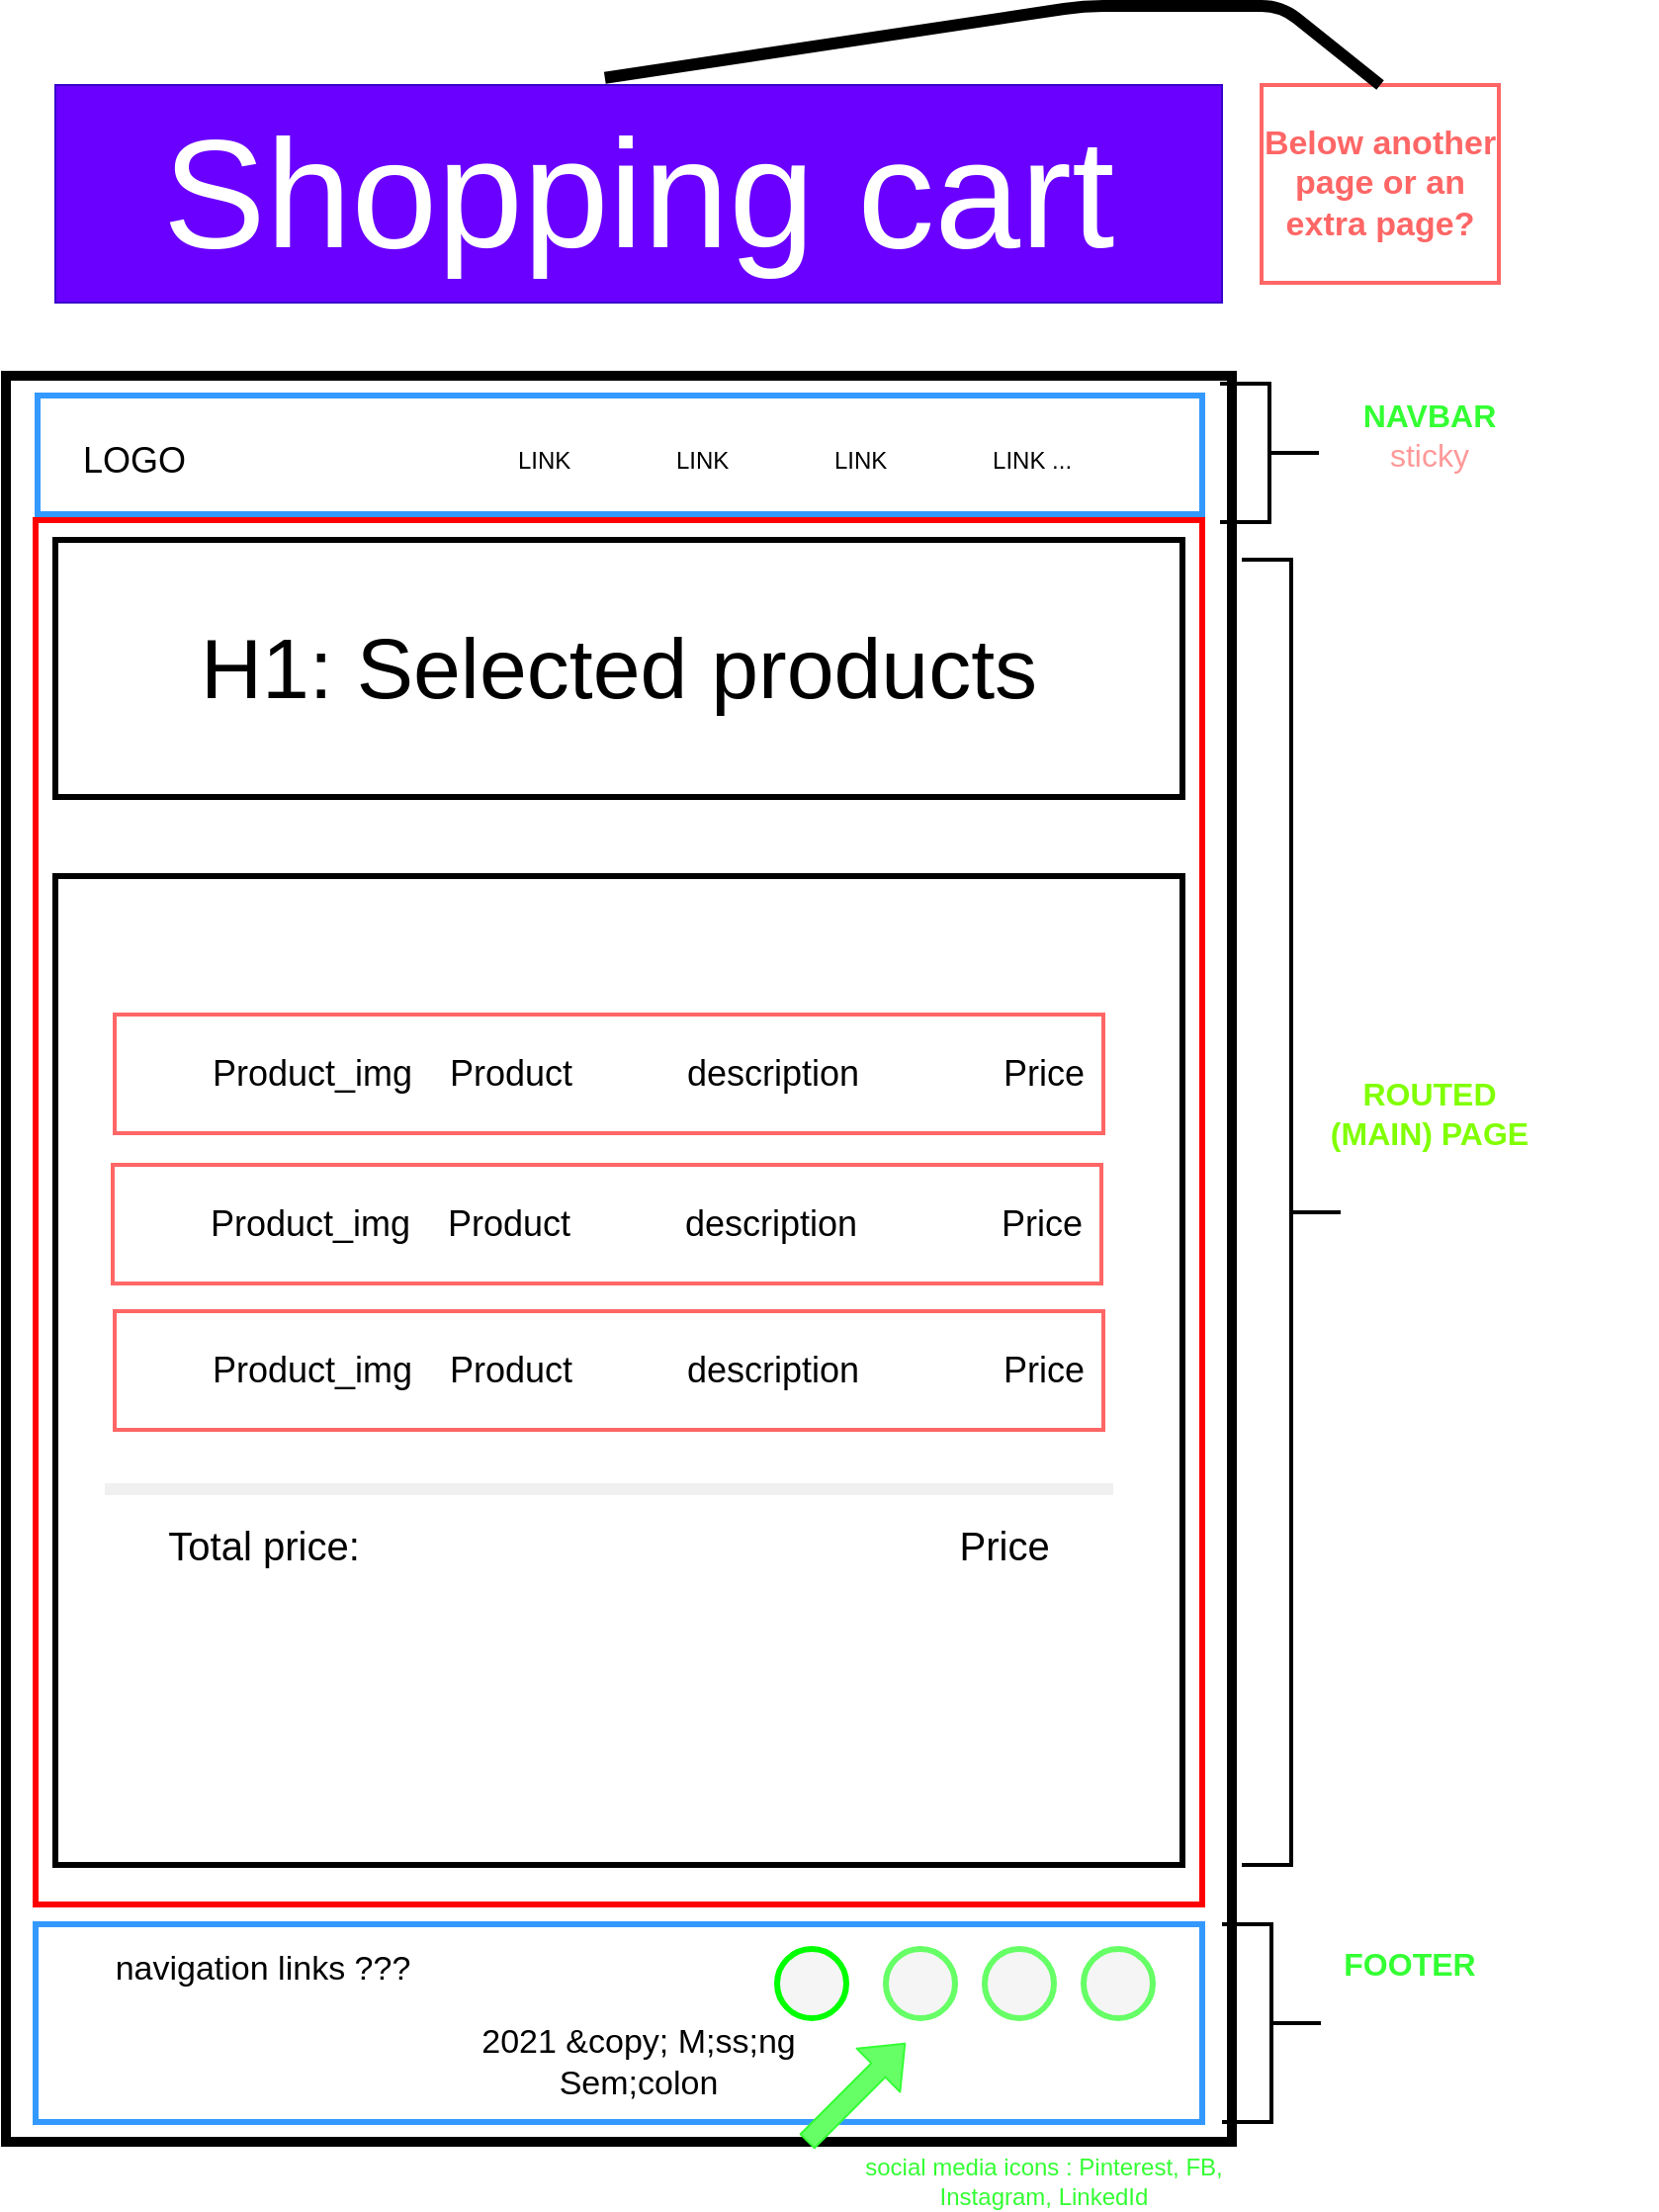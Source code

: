 <mxfile>
    <diagram id="Ge85kNodWxZtsYFnlgh3" name="Page-1">
        <mxGraphModel dx="905" dy="797" grid="1" gridSize="10" guides="1" tooltips="1" connect="1" arrows="1" fold="1" page="1" pageScale="1" pageWidth="827" pageHeight="1169" math="0" shadow="0">
            <root>
                <mxCell id="0"/>
                <mxCell id="1" parent="0"/>
                <mxCell id="11" value="" style="rounded=0;whiteSpace=wrap;html=1;strokeWidth=3;fillColor=none;" vertex="1" parent="1">
                    <mxGeometry x="60" y="460" width="570" height="500" as="geometry"/>
                </mxCell>
                <mxCell id="39" value="" style="rounded=0;whiteSpace=wrap;html=1;fillColor=none;strokeWidth=5;" vertex="1" parent="1">
                    <mxGeometry x="35" y="207" width="620" height="893" as="geometry"/>
                </mxCell>
                <mxCell id="2" value="" style="rounded=0;whiteSpace=wrap;html=1;strokeColor=#3399FF;strokeWidth=3;fillColor=none;" vertex="1" parent="1">
                    <mxGeometry x="50" y="990" width="590" height="100" as="geometry"/>
                </mxCell>
                <mxCell id="3" value="&lt;font style=&quot;font-size: 16px&quot;&gt;&lt;font color=&quot;#33ff33&quot; style=&quot;font-weight: bold&quot;&gt;NAVBAR&lt;/font&gt;&lt;br&gt;&lt;font color=&quot;#ff9999&quot;&gt;sticky&lt;/font&gt;&lt;/font&gt;" style="text;html=1;strokeColor=none;fillColor=none;align=center;verticalAlign=middle;whiteSpace=wrap;rounded=0;" vertex="1" parent="1">
                    <mxGeometry x="710" y="207" width="90" height="60" as="geometry"/>
                </mxCell>
                <mxCell id="4" value="&lt;font style=&quot;font-size: 16px&quot;&gt;&lt;b&gt;&lt;font color=&quot;#33ff33&quot;&gt;FOOTER&lt;br&gt;&lt;/font&gt;&lt;/b&gt;&lt;br&gt;&lt;/font&gt;" style="text;html=1;strokeColor=none;fillColor=none;align=center;verticalAlign=middle;whiteSpace=wrap;rounded=0;" vertex="1" parent="1">
                    <mxGeometry x="680" y="990" width="130" height="60" as="geometry"/>
                </mxCell>
                <mxCell id="5" value="" style="rounded=0;whiteSpace=wrap;html=1;strokeColor=#3399FF;strokeWidth=3;fillColor=none;" vertex="1" parent="1">
                    <mxGeometry x="51" y="217" width="589" height="60" as="geometry"/>
                </mxCell>
                <mxCell id="6" value="" style="rounded=0;whiteSpace=wrap;html=1;strokeWidth=3;fillColor=none;strokeColor=#FF0000;" vertex="1" parent="1">
                    <mxGeometry x="50" y="280" width="590" height="700" as="geometry"/>
                </mxCell>
                <mxCell id="7" value="" style="strokeWidth=2;html=1;shape=mxgraph.flowchart.annotation_2;align=left;labelPosition=right;pointerEvents=1;fillColor=none;rotation=-180;" vertex="1" parent="1">
                    <mxGeometry x="649" y="211" width="50" height="70" as="geometry"/>
                </mxCell>
                <mxCell id="8" value="" style="strokeWidth=2;html=1;shape=mxgraph.flowchart.annotation_2;align=left;labelPosition=right;pointerEvents=1;fillColor=none;rotation=-180;" vertex="1" parent="1">
                    <mxGeometry x="660" y="300" width="50" height="660" as="geometry"/>
                </mxCell>
                <mxCell id="9" value="" style="strokeWidth=2;html=1;shape=mxgraph.flowchart.annotation_2;align=left;labelPosition=right;pointerEvents=1;fillColor=none;rotation=-180;" vertex="1" parent="1">
                    <mxGeometry x="650" y="990" width="50" height="100" as="geometry"/>
                </mxCell>
                <mxCell id="10" value="&lt;font style=&quot;font-size: 43px&quot;&gt;H1: Selected products&lt;/font&gt;" style="rounded=0;whiteSpace=wrap;html=1;strokeWidth=3;fillColor=none;" vertex="1" parent="1">
                    <mxGeometry x="60" y="290" width="570" height="130" as="geometry"/>
                </mxCell>
                <mxCell id="12" value="LINK&lt;span style=&quot;white-space: pre&quot;&gt;&#9;&lt;/span&gt;&lt;span style=&quot;white-space: pre&quot;&gt;&#9;&lt;/span&gt;LINK&lt;span style=&quot;white-space: pre&quot;&gt;&#9;&lt;/span&gt;&lt;span style=&quot;white-space: pre&quot;&gt;&#9;&lt;/span&gt;LINK&lt;span style=&quot;white-space: pre&quot;&gt;&#9;&lt;/span&gt;&lt;span style=&quot;white-space: pre&quot;&gt;&#9;&lt;/span&gt;LINK ..." style="text;html=1;strokeColor=none;fillColor=none;align=center;verticalAlign=middle;whiteSpace=wrap;rounded=0;" vertex="1" parent="1">
                    <mxGeometry x="279" y="240" width="310" height="20" as="geometry"/>
                </mxCell>
                <mxCell id="15" value="" style="ellipse;whiteSpace=wrap;html=1;aspect=fixed;strokeWidth=3;fillColor=#f5f5f5;fontColor=#333333;strokeColor=#66FF66;" vertex="1" parent="1">
                    <mxGeometry x="580" y="1002.5" width="35" height="35" as="geometry"/>
                </mxCell>
                <mxCell id="16" value="" style="ellipse;whiteSpace=wrap;html=1;aspect=fixed;strokeWidth=3;fillColor=#f5f5f5;fontColor=#333333;strokeColor=#66FF66;" vertex="1" parent="1">
                    <mxGeometry x="530" y="1002.5" width="35" height="35" as="geometry"/>
                </mxCell>
                <mxCell id="17" value="" style="ellipse;whiteSpace=wrap;html=1;aspect=fixed;strokeWidth=3;fillColor=#f5f5f5;fontColor=#333333;strokeColor=#66FF66;" vertex="1" parent="1">
                    <mxGeometry x="480" y="1002.5" width="35" height="35" as="geometry"/>
                </mxCell>
                <mxCell id="18" value="" style="ellipse;whiteSpace=wrap;html=1;aspect=fixed;strokeWidth=3;fillColor=#f5f5f5;fontColor=#333333;strokeColor=#00FF00;" vertex="1" parent="1">
                    <mxGeometry x="425" y="1002.5" width="35" height="35" as="geometry"/>
                </mxCell>
                <mxCell id="19" value="&lt;font style=&quot;font-size: 17px&quot;&gt;2021 &amp;amp;copy; M;ss;ng Sem;colon&lt;/font&gt;" style="text;html=1;strokeColor=none;fillColor=none;align=center;verticalAlign=middle;whiteSpace=wrap;rounded=0;" vertex="1" parent="1">
                    <mxGeometry x="260" y="1050" width="190" height="20" as="geometry"/>
                </mxCell>
                <mxCell id="20" value="" style="shape=flexArrow;endArrow=classic;html=1;strokeColor=#33FF33;fillColor=#66FF66;" edge="1" parent="1">
                    <mxGeometry width="50" height="50" relative="1" as="geometry">
                        <mxPoint x="440" y="1100" as="sourcePoint"/>
                        <mxPoint x="490" y="1050" as="targetPoint"/>
                    </mxGeometry>
                </mxCell>
                <mxCell id="21" value="&lt;font color=&quot;#33ff33&quot;&gt;social media icons : Pinterest, FB, Instagram, LinkedId&lt;/font&gt;" style="text;html=1;strokeColor=none;fillColor=none;align=center;verticalAlign=middle;whiteSpace=wrap;rounded=0;" vertex="1" parent="1">
                    <mxGeometry x="450" y="1110" width="220" height="20" as="geometry"/>
                </mxCell>
                <mxCell id="22" value="&lt;font style=&quot;font-size: 17px&quot;&gt;navigation links ???&lt;/font&gt;" style="text;html=1;strokeColor=none;fillColor=none;align=center;verticalAlign=middle;whiteSpace=wrap;rounded=0;" vertex="1" parent="1">
                    <mxGeometry x="70" y="1002.5" width="190" height="20" as="geometry"/>
                </mxCell>
                <mxCell id="23" value="&lt;font style=&quot;font-size: 18px&quot;&gt;LOGO&lt;/font&gt;" style="text;html=1;strokeColor=none;fillColor=none;align=center;verticalAlign=middle;whiteSpace=wrap;rounded=0;" vertex="1" parent="1">
                    <mxGeometry x="70" y="233" width="60" height="34" as="geometry"/>
                </mxCell>
                <mxCell id="24" value="&lt;font style=&quot;font-size: 78px&quot;&gt;Shopping cart&lt;/font&gt;" style="text;html=1;strokeColor=#3700CC;fillColor=#6a00ff;align=center;verticalAlign=middle;whiteSpace=wrap;rounded=0;fontColor=#ffffff;" vertex="1" parent="1">
                    <mxGeometry x="60" y="60" width="590" height="110" as="geometry"/>
                </mxCell>
                <mxCell id="25" value="&lt;font style=&quot;font-size: 16px&quot; color=&quot;#80ff00&quot;&gt;&lt;b&gt;ROUTED &lt;br&gt;(MAIN) PAGE&lt;/b&gt;&lt;/font&gt;" style="text;html=1;strokeColor=none;fillColor=none;align=center;verticalAlign=middle;whiteSpace=wrap;rounded=0;" vertex="1" parent="1">
                    <mxGeometry x="640" y="550" width="230" height="60" as="geometry"/>
                </mxCell>
                <mxCell id="40" value="&lt;font style=&quot;font-size: 17px&quot; color=&quot;#ff6666&quot;&gt;&lt;b&gt;Below another page or an extra page?&lt;/b&gt;&lt;/font&gt;" style="text;html=1;fillColor=none;align=center;verticalAlign=middle;whiteSpace=wrap;rounded=0;strokeWidth=2;strokeColor=#FF6666;" vertex="1" parent="1">
                    <mxGeometry x="670" y="60" width="120" height="100" as="geometry"/>
                </mxCell>
                <mxCell id="41" value="" style="endArrow=none;html=1;exitX=0.471;exitY=-0.033;exitDx=0;exitDy=0;exitPerimeter=0;entryX=0.5;entryY=0;entryDx=0;entryDy=0;strokeWidth=6;" edge="1" parent="1" source="24" target="40">
                    <mxGeometry width="50" height="50" relative="1" as="geometry">
                        <mxPoint x="230" y="260" as="sourcePoint"/>
                        <mxPoint x="280" y="210" as="targetPoint"/>
                        <Array as="points">
                            <mxPoint x="580" y="20"/>
                            <mxPoint x="680" y="20"/>
                        </Array>
                    </mxGeometry>
                </mxCell>
                <mxCell id="42" value="&lt;blockquote style=&quot;margin: 0px 0px 0px 40px ; border: none ; padding: 0px ; font-size: 18px&quot;&gt;&lt;div style=&quot;text-align: justify&quot;&gt;&lt;span&gt;Product_img&lt;span style=&quot;white-space: pre&quot;&gt;&#9;&lt;/span&gt;Product&lt;/span&gt;&lt;span style=&quot;white-space: pre&quot;&gt;&#9;&lt;span style=&quot;white-space: pre&quot;&gt;&#9;&lt;/span&gt;&lt;/span&gt;&lt;span&gt;description&lt;/span&gt;&lt;span style=&quot;white-space: pre&quot;&gt;&#9;&lt;span style=&quot;white-space: pre&quot;&gt;&#9;&lt;/span&gt;&lt;/span&gt;&lt;span&gt;Price&lt;/span&gt;&lt;/div&gt;&lt;/blockquote&gt;" style="rounded=0;whiteSpace=wrap;html=1;strokeColor=#FF6666;strokeWidth=2;fillColor=none;" vertex="1" parent="1">
                    <mxGeometry x="90" y="530" width="500" height="60" as="geometry"/>
                </mxCell>
                <mxCell id="43" value="&lt;blockquote style=&quot;margin: 0px 0px 0px 40px ; border: none ; padding: 0px ; font-size: 18px&quot;&gt;&lt;div style=&quot;text-align: justify&quot;&gt;&lt;span&gt;Product_img&lt;span style=&quot;white-space: pre&quot;&gt;&#9;&lt;/span&gt;Product&lt;/span&gt;&lt;span style=&quot;white-space: pre&quot;&gt;&#9;&lt;span style=&quot;white-space: pre&quot;&gt;&#9;&lt;/span&gt;&lt;/span&gt;&lt;span&gt;description&lt;/span&gt;&lt;span style=&quot;white-space: pre&quot;&gt;&#9;&lt;span style=&quot;white-space: pre&quot;&gt;&#9;&lt;/span&gt;&lt;/span&gt;&lt;span&gt;Price&lt;/span&gt;&lt;/div&gt;&lt;/blockquote&gt;" style="rounded=0;whiteSpace=wrap;html=1;strokeColor=#FF6666;strokeWidth=2;fillColor=none;" vertex="1" parent="1">
                    <mxGeometry x="90" y="680" width="500" height="60" as="geometry"/>
                </mxCell>
                <mxCell id="44" value="&lt;blockquote style=&quot;margin: 0px 0px 0px 40px ; border: none ; padding: 0px ; font-size: 18px&quot;&gt;&lt;div style=&quot;text-align: justify&quot;&gt;&lt;span&gt;Product_img&lt;span style=&quot;white-space: pre&quot;&gt;&#9;&lt;/span&gt;Product&lt;/span&gt;&lt;span style=&quot;white-space: pre&quot;&gt;&#9;&lt;span style=&quot;white-space: pre&quot;&gt;&#9;&lt;/span&gt;&lt;/span&gt;&lt;span&gt;description&lt;/span&gt;&lt;span style=&quot;white-space: pre&quot;&gt;&#9;&lt;span style=&quot;white-space: pre&quot;&gt;&#9;&lt;/span&gt;&lt;/span&gt;&lt;span&gt;Price&lt;/span&gt;&lt;/div&gt;&lt;/blockquote&gt;" style="rounded=0;whiteSpace=wrap;html=1;strokeColor=#FF6666;strokeWidth=2;fillColor=none;" vertex="1" parent="1">
                    <mxGeometry x="89" y="606" width="500" height="60" as="geometry"/>
                </mxCell>
                <mxCell id="46" value="" style="endArrow=none;html=1;strokeWidth=6;strokeColor=none;" edge="1" parent="1">
                    <mxGeometry width="50" height="50" relative="1" as="geometry">
                        <mxPoint x="230" y="710" as="sourcePoint"/>
                        <mxPoint x="280" y="660" as="targetPoint"/>
                    </mxGeometry>
                </mxCell>
                <mxCell id="48" value="&lt;font style=&quot;font-size: 20px&quot;&gt;Total price:&amp;nbsp;&lt;span style=&quot;white-space: pre&quot;&gt;&#9;&lt;/span&gt;&lt;span style=&quot;white-space: pre&quot;&gt;&#9;&lt;/span&gt;&lt;span style=&quot;white-space: pre&quot;&gt;&#9;&lt;/span&gt;&lt;span style=&quot;white-space: pre&quot;&gt;&#9;&lt;/span&gt;&lt;span style=&quot;white-space: pre&quot;&gt;&#9;&lt;/span&gt;&lt;span style=&quot;white-space: pre&quot;&gt;&#9;&lt;/span&gt;&lt;span style=&quot;white-space: pre&quot;&gt;&#9;&lt;/span&gt;Price&lt;/font&gt;" style="rounded=0;whiteSpace=wrap;html=1;strokeWidth=2;fillColor=none;verticalAlign=top;perimeterSpacing=30;strokeColor=none;" vertex="1" parent="1">
                    <mxGeometry x="95" y="780" width="490" height="60" as="geometry"/>
                </mxCell>
                <mxCell id="49" value="" style="endArrow=none;html=1;strokeColor=#f0f0f0;strokeWidth=6;" edge="1" parent="1">
                    <mxGeometry width="50" height="50" relative="1" as="geometry">
                        <mxPoint x="595" y="770" as="sourcePoint"/>
                        <mxPoint x="85" y="770" as="targetPoint"/>
                    </mxGeometry>
                </mxCell>
            </root>
        </mxGraphModel>
    </diagram>
</mxfile>
